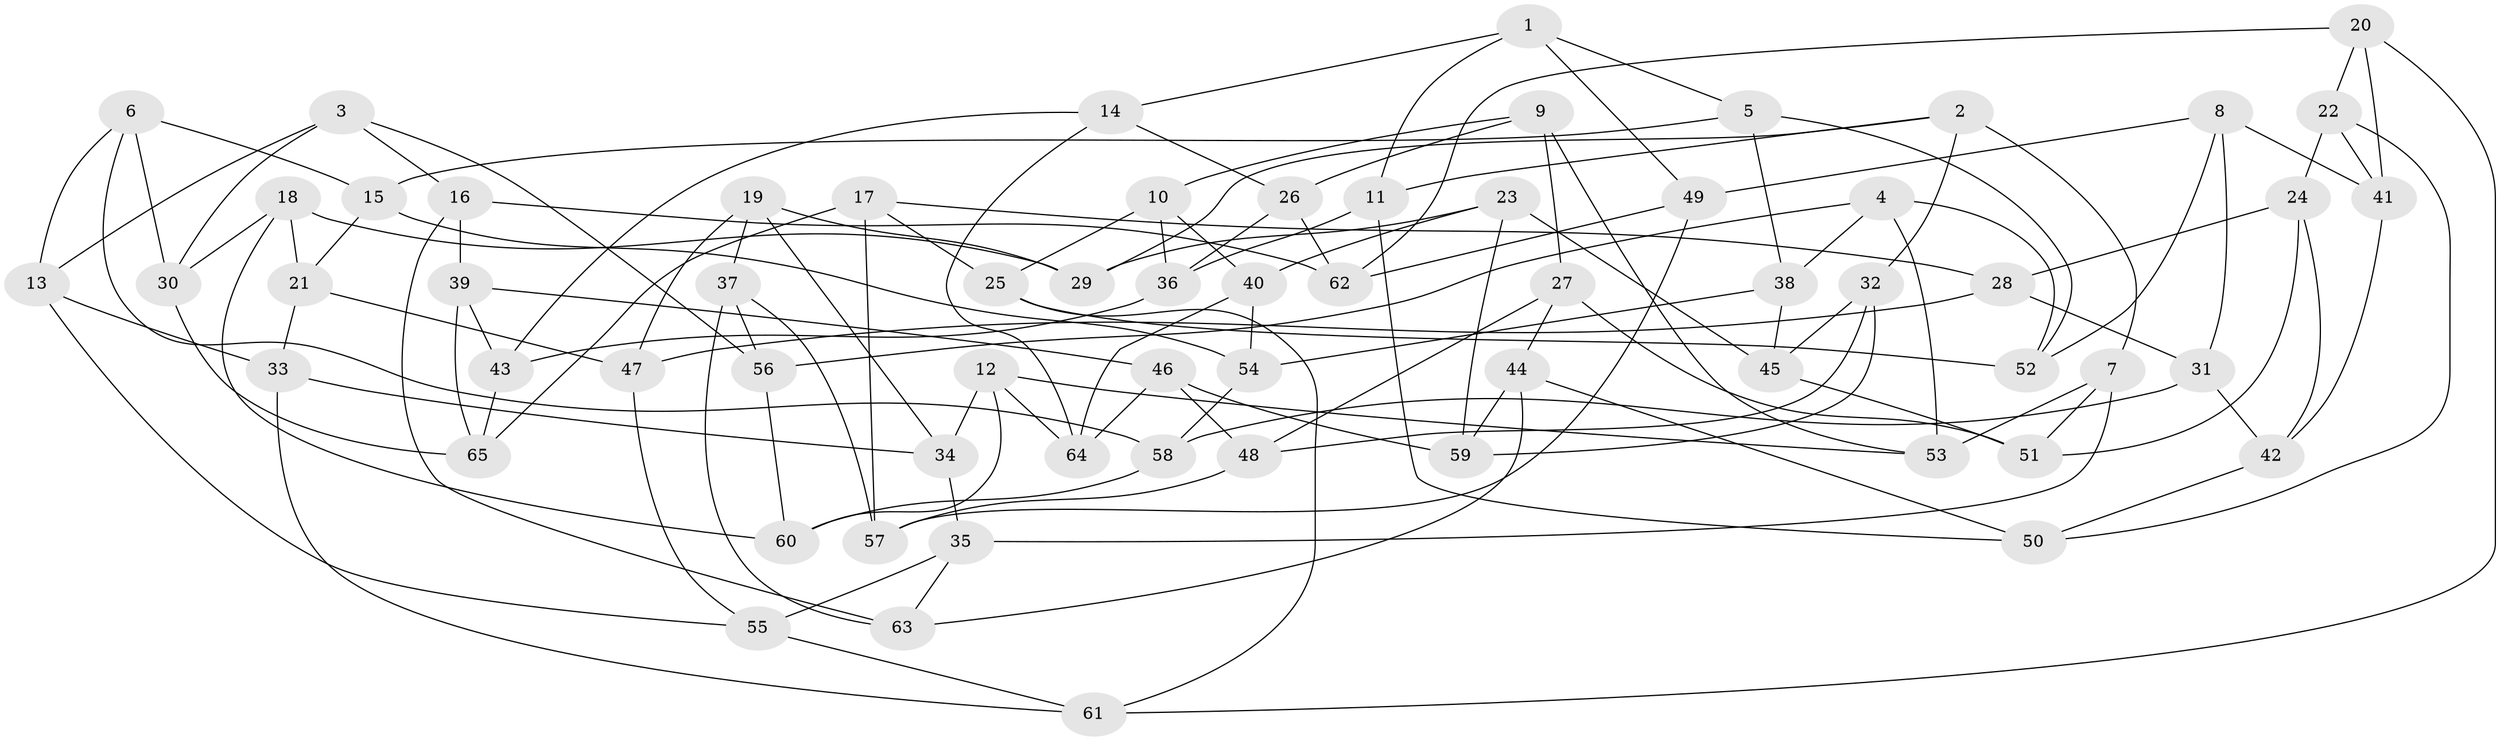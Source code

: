 // coarse degree distribution, {14: 0.05263157894736842, 11: 0.05263157894736842, 9: 0.15789473684210525, 7: 0.10526315789473684, 6: 0.05263157894736842, 4: 0.21052631578947367, 8: 0.05263157894736842, 5: 0.21052631578947367, 3: 0.10526315789473684}
// Generated by graph-tools (version 1.1) at 2025/20/03/04/25 18:20:59]
// undirected, 65 vertices, 130 edges
graph export_dot {
graph [start="1"]
  node [color=gray90,style=filled];
  1;
  2;
  3;
  4;
  5;
  6;
  7;
  8;
  9;
  10;
  11;
  12;
  13;
  14;
  15;
  16;
  17;
  18;
  19;
  20;
  21;
  22;
  23;
  24;
  25;
  26;
  27;
  28;
  29;
  30;
  31;
  32;
  33;
  34;
  35;
  36;
  37;
  38;
  39;
  40;
  41;
  42;
  43;
  44;
  45;
  46;
  47;
  48;
  49;
  50;
  51;
  52;
  53;
  54;
  55;
  56;
  57;
  58;
  59;
  60;
  61;
  62;
  63;
  64;
  65;
  1 -- 11;
  1 -- 5;
  1 -- 49;
  1 -- 14;
  2 -- 32;
  2 -- 11;
  2 -- 7;
  2 -- 29;
  3 -- 13;
  3 -- 56;
  3 -- 16;
  3 -- 30;
  4 -- 56;
  4 -- 52;
  4 -- 53;
  4 -- 38;
  5 -- 38;
  5 -- 52;
  5 -- 15;
  6 -- 58;
  6 -- 13;
  6 -- 30;
  6 -- 15;
  7 -- 53;
  7 -- 35;
  7 -- 51;
  8 -- 41;
  8 -- 52;
  8 -- 31;
  8 -- 49;
  9 -- 10;
  9 -- 26;
  9 -- 27;
  9 -- 53;
  10 -- 40;
  10 -- 36;
  10 -- 25;
  11 -- 50;
  11 -- 36;
  12 -- 34;
  12 -- 53;
  12 -- 60;
  12 -- 64;
  13 -- 55;
  13 -- 33;
  14 -- 43;
  14 -- 26;
  14 -- 64;
  15 -- 54;
  15 -- 21;
  16 -- 62;
  16 -- 39;
  16 -- 63;
  17 -- 25;
  17 -- 28;
  17 -- 65;
  17 -- 57;
  18 -- 21;
  18 -- 60;
  18 -- 29;
  18 -- 30;
  19 -- 47;
  19 -- 29;
  19 -- 37;
  19 -- 34;
  20 -- 22;
  20 -- 41;
  20 -- 61;
  20 -- 62;
  21 -- 47;
  21 -- 33;
  22 -- 41;
  22 -- 24;
  22 -- 50;
  23 -- 59;
  23 -- 29;
  23 -- 45;
  23 -- 40;
  24 -- 28;
  24 -- 51;
  24 -- 42;
  25 -- 61;
  25 -- 52;
  26 -- 36;
  26 -- 62;
  27 -- 44;
  27 -- 48;
  27 -- 51;
  28 -- 31;
  28 -- 47;
  30 -- 65;
  31 -- 58;
  31 -- 42;
  32 -- 45;
  32 -- 59;
  32 -- 48;
  33 -- 61;
  33 -- 34;
  34 -- 35;
  35 -- 63;
  35 -- 55;
  36 -- 43;
  37 -- 63;
  37 -- 56;
  37 -- 57;
  38 -- 54;
  38 -- 45;
  39 -- 46;
  39 -- 43;
  39 -- 65;
  40 -- 54;
  40 -- 64;
  41 -- 42;
  42 -- 50;
  43 -- 65;
  44 -- 59;
  44 -- 63;
  44 -- 50;
  45 -- 51;
  46 -- 59;
  46 -- 64;
  46 -- 48;
  47 -- 55;
  48 -- 57;
  49 -- 62;
  49 -- 57;
  54 -- 58;
  55 -- 61;
  56 -- 60;
  58 -- 60;
}
